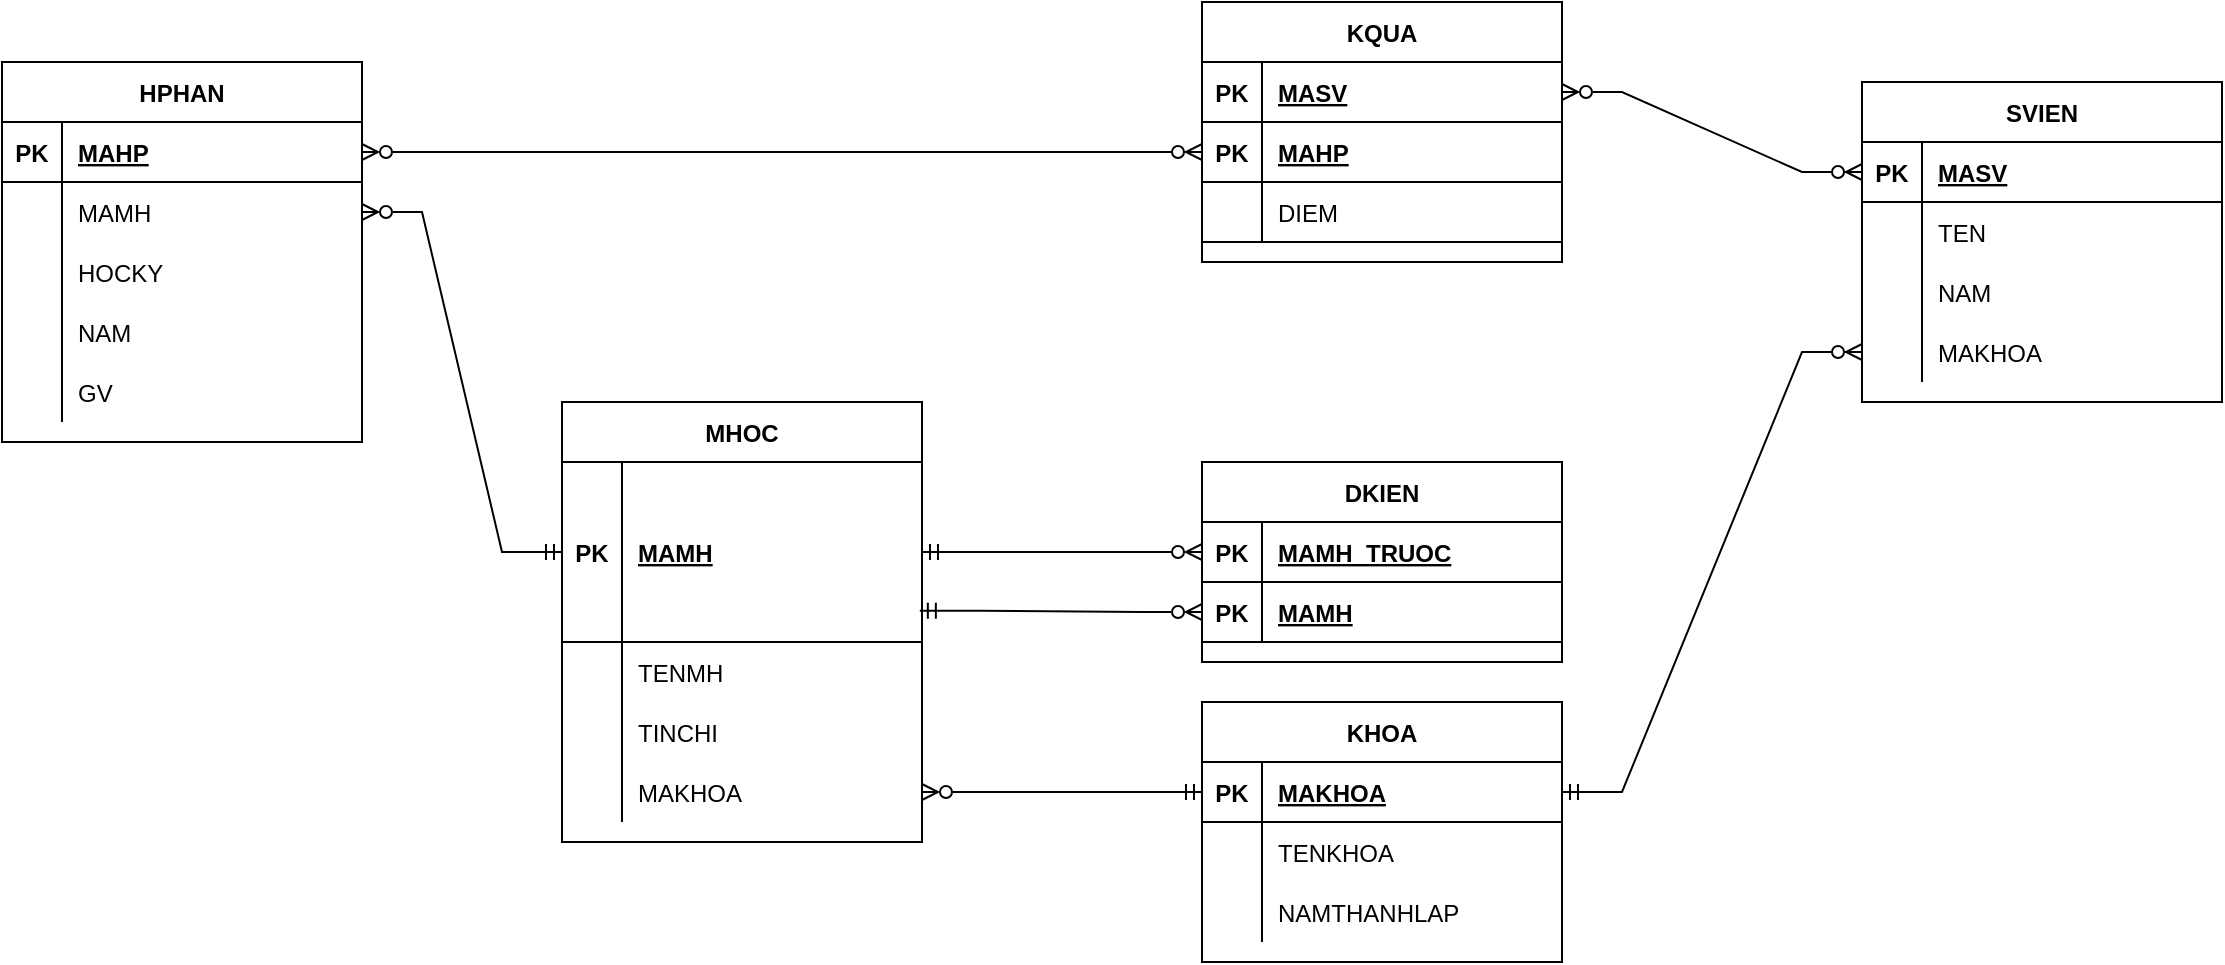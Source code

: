 <mxfile version="17.4.4" type="github">
  <diagram id="3wKXFClBHEb_Z4-eYHwS" name="Tables">
    <mxGraphModel dx="1573" dy="433" grid="1" gridSize="10" guides="1" tooltips="1" connect="1" arrows="1" fold="1" page="1" pageScale="1" pageWidth="850" pageHeight="1100" math="0" shadow="0">
      <root>
        <mxCell id="0" />
        <mxCell id="1" parent="0" />
        <mxCell id="ds_nkeg0VNag5vEEB2lQ-1" value="KHOA" style="shape=table;startSize=30;container=1;collapsible=1;childLayout=tableLayout;fixedRows=1;rowLines=0;fontStyle=1;align=center;resizeLast=1;" parent="1" vertex="1">
          <mxGeometry x="260" y="510" width="180" height="130" as="geometry" />
        </mxCell>
        <mxCell id="ds_nkeg0VNag5vEEB2lQ-2" value="" style="shape=tableRow;horizontal=0;startSize=0;swimlaneHead=0;swimlaneBody=0;fillColor=none;collapsible=0;dropTarget=0;points=[[0,0.5],[1,0.5]];portConstraint=eastwest;top=0;left=0;right=0;bottom=1;" parent="ds_nkeg0VNag5vEEB2lQ-1" vertex="1">
          <mxGeometry y="30" width="180" height="30" as="geometry" />
        </mxCell>
        <mxCell id="ds_nkeg0VNag5vEEB2lQ-3" value="PK" style="shape=partialRectangle;connectable=0;fillColor=none;top=0;left=0;bottom=0;right=0;fontStyle=1;overflow=hidden;" parent="ds_nkeg0VNag5vEEB2lQ-2" vertex="1">
          <mxGeometry width="30" height="30" as="geometry">
            <mxRectangle width="30" height="30" as="alternateBounds" />
          </mxGeometry>
        </mxCell>
        <mxCell id="ds_nkeg0VNag5vEEB2lQ-4" value="MAKHOA" style="shape=partialRectangle;connectable=0;fillColor=none;top=0;left=0;bottom=0;right=0;align=left;spacingLeft=6;fontStyle=5;overflow=hidden;" parent="ds_nkeg0VNag5vEEB2lQ-2" vertex="1">
          <mxGeometry x="30" width="150" height="30" as="geometry">
            <mxRectangle width="150" height="30" as="alternateBounds" />
          </mxGeometry>
        </mxCell>
        <mxCell id="ds_nkeg0VNag5vEEB2lQ-5" value="" style="shape=tableRow;horizontal=0;startSize=0;swimlaneHead=0;swimlaneBody=0;fillColor=none;collapsible=0;dropTarget=0;points=[[0,0.5],[1,0.5]];portConstraint=eastwest;top=0;left=0;right=0;bottom=0;" parent="ds_nkeg0VNag5vEEB2lQ-1" vertex="1">
          <mxGeometry y="60" width="180" height="30" as="geometry" />
        </mxCell>
        <mxCell id="ds_nkeg0VNag5vEEB2lQ-6" value="" style="shape=partialRectangle;connectable=0;fillColor=none;top=0;left=0;bottom=0;right=0;editable=1;overflow=hidden;" parent="ds_nkeg0VNag5vEEB2lQ-5" vertex="1">
          <mxGeometry width="30" height="30" as="geometry">
            <mxRectangle width="30" height="30" as="alternateBounds" />
          </mxGeometry>
        </mxCell>
        <mxCell id="ds_nkeg0VNag5vEEB2lQ-7" value="TENKHOA" style="shape=partialRectangle;connectable=0;fillColor=none;top=0;left=0;bottom=0;right=0;align=left;spacingLeft=6;overflow=hidden;" parent="ds_nkeg0VNag5vEEB2lQ-5" vertex="1">
          <mxGeometry x="30" width="150" height="30" as="geometry">
            <mxRectangle width="150" height="30" as="alternateBounds" />
          </mxGeometry>
        </mxCell>
        <mxCell id="ds_nkeg0VNag5vEEB2lQ-8" value="" style="shape=tableRow;horizontal=0;startSize=0;swimlaneHead=0;swimlaneBody=0;fillColor=none;collapsible=0;dropTarget=0;points=[[0,0.5],[1,0.5]];portConstraint=eastwest;top=0;left=0;right=0;bottom=0;" parent="ds_nkeg0VNag5vEEB2lQ-1" vertex="1">
          <mxGeometry y="90" width="180" height="30" as="geometry" />
        </mxCell>
        <mxCell id="ds_nkeg0VNag5vEEB2lQ-9" value="" style="shape=partialRectangle;connectable=0;fillColor=none;top=0;left=0;bottom=0;right=0;editable=1;overflow=hidden;" parent="ds_nkeg0VNag5vEEB2lQ-8" vertex="1">
          <mxGeometry width="30" height="30" as="geometry">
            <mxRectangle width="30" height="30" as="alternateBounds" />
          </mxGeometry>
        </mxCell>
        <mxCell id="ds_nkeg0VNag5vEEB2lQ-10" value="NAMTHANHLAP" style="shape=partialRectangle;connectable=0;fillColor=none;top=0;left=0;bottom=0;right=0;align=left;spacingLeft=6;overflow=hidden;" parent="ds_nkeg0VNag5vEEB2lQ-8" vertex="1">
          <mxGeometry x="30" width="150" height="30" as="geometry">
            <mxRectangle width="150" height="30" as="alternateBounds" />
          </mxGeometry>
        </mxCell>
        <mxCell id="ds_nkeg0VNag5vEEB2lQ-14" value="SVIEN" style="shape=table;startSize=30;container=1;collapsible=1;childLayout=tableLayout;fixedRows=1;rowLines=0;fontStyle=1;align=center;resizeLast=1;" parent="1" vertex="1">
          <mxGeometry x="590" y="200" width="180" height="160" as="geometry" />
        </mxCell>
        <mxCell id="ds_nkeg0VNag5vEEB2lQ-15" value="" style="shape=tableRow;horizontal=0;startSize=0;swimlaneHead=0;swimlaneBody=0;fillColor=none;collapsible=0;dropTarget=0;points=[[0,0.5],[1,0.5]];portConstraint=eastwest;top=0;left=0;right=0;bottom=1;" parent="ds_nkeg0VNag5vEEB2lQ-14" vertex="1">
          <mxGeometry y="30" width="180" height="30" as="geometry" />
        </mxCell>
        <mxCell id="ds_nkeg0VNag5vEEB2lQ-16" value="PK" style="shape=partialRectangle;connectable=0;fillColor=none;top=0;left=0;bottom=0;right=0;fontStyle=1;overflow=hidden;" parent="ds_nkeg0VNag5vEEB2lQ-15" vertex="1">
          <mxGeometry width="30" height="30" as="geometry">
            <mxRectangle width="30" height="30" as="alternateBounds" />
          </mxGeometry>
        </mxCell>
        <mxCell id="ds_nkeg0VNag5vEEB2lQ-17" value="MASV" style="shape=partialRectangle;connectable=0;fillColor=none;top=0;left=0;bottom=0;right=0;align=left;spacingLeft=6;fontStyle=5;overflow=hidden;" parent="ds_nkeg0VNag5vEEB2lQ-15" vertex="1">
          <mxGeometry x="30" width="150" height="30" as="geometry">
            <mxRectangle width="150" height="30" as="alternateBounds" />
          </mxGeometry>
        </mxCell>
        <mxCell id="ds_nkeg0VNag5vEEB2lQ-18" value="" style="shape=tableRow;horizontal=0;startSize=0;swimlaneHead=0;swimlaneBody=0;fillColor=none;collapsible=0;dropTarget=0;points=[[0,0.5],[1,0.5]];portConstraint=eastwest;top=0;left=0;right=0;bottom=0;" parent="ds_nkeg0VNag5vEEB2lQ-14" vertex="1">
          <mxGeometry y="60" width="180" height="30" as="geometry" />
        </mxCell>
        <mxCell id="ds_nkeg0VNag5vEEB2lQ-19" value="" style="shape=partialRectangle;connectable=0;fillColor=none;top=0;left=0;bottom=0;right=0;editable=1;overflow=hidden;" parent="ds_nkeg0VNag5vEEB2lQ-18" vertex="1">
          <mxGeometry width="30" height="30" as="geometry">
            <mxRectangle width="30" height="30" as="alternateBounds" />
          </mxGeometry>
        </mxCell>
        <mxCell id="ds_nkeg0VNag5vEEB2lQ-20" value="TEN" style="shape=partialRectangle;connectable=0;fillColor=none;top=0;left=0;bottom=0;right=0;align=left;spacingLeft=6;overflow=hidden;" parent="ds_nkeg0VNag5vEEB2lQ-18" vertex="1">
          <mxGeometry x="30" width="150" height="30" as="geometry">
            <mxRectangle width="150" height="30" as="alternateBounds" />
          </mxGeometry>
        </mxCell>
        <mxCell id="ds_nkeg0VNag5vEEB2lQ-21" value="" style="shape=tableRow;horizontal=0;startSize=0;swimlaneHead=0;swimlaneBody=0;fillColor=none;collapsible=0;dropTarget=0;points=[[0,0.5],[1,0.5]];portConstraint=eastwest;top=0;left=0;right=0;bottom=0;" parent="ds_nkeg0VNag5vEEB2lQ-14" vertex="1">
          <mxGeometry y="90" width="180" height="30" as="geometry" />
        </mxCell>
        <mxCell id="ds_nkeg0VNag5vEEB2lQ-22" value="" style="shape=partialRectangle;connectable=0;fillColor=none;top=0;left=0;bottom=0;right=0;editable=1;overflow=hidden;" parent="ds_nkeg0VNag5vEEB2lQ-21" vertex="1">
          <mxGeometry width="30" height="30" as="geometry">
            <mxRectangle width="30" height="30" as="alternateBounds" />
          </mxGeometry>
        </mxCell>
        <mxCell id="ds_nkeg0VNag5vEEB2lQ-23" value="NAM" style="shape=partialRectangle;connectable=0;fillColor=none;top=0;left=0;bottom=0;right=0;align=left;spacingLeft=6;overflow=hidden;" parent="ds_nkeg0VNag5vEEB2lQ-21" vertex="1">
          <mxGeometry x="30" width="150" height="30" as="geometry">
            <mxRectangle width="150" height="30" as="alternateBounds" />
          </mxGeometry>
        </mxCell>
        <mxCell id="ds_nkeg0VNag5vEEB2lQ-24" value="" style="shape=tableRow;horizontal=0;startSize=0;swimlaneHead=0;swimlaneBody=0;fillColor=none;collapsible=0;dropTarget=0;points=[[0,0.5],[1,0.5]];portConstraint=eastwest;top=0;left=0;right=0;bottom=0;" parent="ds_nkeg0VNag5vEEB2lQ-14" vertex="1">
          <mxGeometry y="120" width="180" height="30" as="geometry" />
        </mxCell>
        <mxCell id="ds_nkeg0VNag5vEEB2lQ-25" value="" style="shape=partialRectangle;connectable=0;fillColor=none;top=0;left=0;bottom=0;right=0;editable=1;overflow=hidden;" parent="ds_nkeg0VNag5vEEB2lQ-24" vertex="1">
          <mxGeometry width="30" height="30" as="geometry">
            <mxRectangle width="30" height="30" as="alternateBounds" />
          </mxGeometry>
        </mxCell>
        <mxCell id="ds_nkeg0VNag5vEEB2lQ-26" value="MAKHOA" style="shape=partialRectangle;connectable=0;fillColor=none;top=0;left=0;bottom=0;right=0;align=left;spacingLeft=6;overflow=hidden;" parent="ds_nkeg0VNag5vEEB2lQ-24" vertex="1">
          <mxGeometry x="30" width="150" height="30" as="geometry">
            <mxRectangle width="150" height="30" as="alternateBounds" />
          </mxGeometry>
        </mxCell>
        <mxCell id="ds_nkeg0VNag5vEEB2lQ-28" value="" style="edgeStyle=entityRelationEdgeStyle;fontSize=12;html=1;endArrow=ERzeroToMany;endFill=1;rounded=0;startArrow=ERmandOne;startFill=0;" parent="1" source="ds_nkeg0VNag5vEEB2lQ-2" target="ds_nkeg0VNag5vEEB2lQ-24" edge="1">
          <mxGeometry width="100" height="100" relative="1" as="geometry">
            <mxPoint x="250" y="380" as="sourcePoint" />
            <mxPoint x="350" y="280" as="targetPoint" />
          </mxGeometry>
        </mxCell>
        <mxCell id="ds_nkeg0VNag5vEEB2lQ-29" value="MHOC" style="shape=table;startSize=30;container=1;collapsible=1;childLayout=tableLayout;fixedRows=1;rowLines=0;fontStyle=1;align=center;resizeLast=1;" parent="1" vertex="1">
          <mxGeometry x="-60" y="360" width="180" height="220" as="geometry" />
        </mxCell>
        <mxCell id="ds_nkeg0VNag5vEEB2lQ-30" value="" style="shape=tableRow;horizontal=0;startSize=0;swimlaneHead=0;swimlaneBody=0;fillColor=none;collapsible=0;dropTarget=0;points=[[0,0.5],[1,0.5]];portConstraint=eastwest;top=0;left=0;right=0;bottom=1;" parent="ds_nkeg0VNag5vEEB2lQ-29" vertex="1">
          <mxGeometry y="30" width="180" height="90" as="geometry" />
        </mxCell>
        <mxCell id="ds_nkeg0VNag5vEEB2lQ-31" value="PK" style="shape=partialRectangle;connectable=0;fillColor=none;top=0;left=0;bottom=0;right=0;fontStyle=1;overflow=hidden;" parent="ds_nkeg0VNag5vEEB2lQ-30" vertex="1">
          <mxGeometry width="30" height="90" as="geometry">
            <mxRectangle width="30" height="90" as="alternateBounds" />
          </mxGeometry>
        </mxCell>
        <mxCell id="ds_nkeg0VNag5vEEB2lQ-32" value="MAMH" style="shape=partialRectangle;connectable=0;fillColor=none;top=0;left=0;bottom=0;right=0;align=left;spacingLeft=6;fontStyle=5;overflow=hidden;" parent="ds_nkeg0VNag5vEEB2lQ-30" vertex="1">
          <mxGeometry x="30" width="150" height="90" as="geometry">
            <mxRectangle width="150" height="90" as="alternateBounds" />
          </mxGeometry>
        </mxCell>
        <mxCell id="ds_nkeg0VNag5vEEB2lQ-33" value="" style="shape=tableRow;horizontal=0;startSize=0;swimlaneHead=0;swimlaneBody=0;fillColor=none;collapsible=0;dropTarget=0;points=[[0,0.5],[1,0.5]];portConstraint=eastwest;top=0;left=0;right=0;bottom=0;" parent="ds_nkeg0VNag5vEEB2lQ-29" vertex="1">
          <mxGeometry y="120" width="180" height="30" as="geometry" />
        </mxCell>
        <mxCell id="ds_nkeg0VNag5vEEB2lQ-34" value="" style="shape=partialRectangle;connectable=0;fillColor=none;top=0;left=0;bottom=0;right=0;editable=1;overflow=hidden;" parent="ds_nkeg0VNag5vEEB2lQ-33" vertex="1">
          <mxGeometry width="30" height="30" as="geometry">
            <mxRectangle width="30" height="30" as="alternateBounds" />
          </mxGeometry>
        </mxCell>
        <mxCell id="ds_nkeg0VNag5vEEB2lQ-35" value="TENMH" style="shape=partialRectangle;connectable=0;fillColor=none;top=0;left=0;bottom=0;right=0;align=left;spacingLeft=6;overflow=hidden;" parent="ds_nkeg0VNag5vEEB2lQ-33" vertex="1">
          <mxGeometry x="30" width="150" height="30" as="geometry">
            <mxRectangle width="150" height="30" as="alternateBounds" />
          </mxGeometry>
        </mxCell>
        <mxCell id="ds_nkeg0VNag5vEEB2lQ-36" value="" style="shape=tableRow;horizontal=0;startSize=0;swimlaneHead=0;swimlaneBody=0;fillColor=none;collapsible=0;dropTarget=0;points=[[0,0.5],[1,0.5]];portConstraint=eastwest;top=0;left=0;right=0;bottom=0;" parent="ds_nkeg0VNag5vEEB2lQ-29" vertex="1">
          <mxGeometry y="150" width="180" height="30" as="geometry" />
        </mxCell>
        <mxCell id="ds_nkeg0VNag5vEEB2lQ-37" value="" style="shape=partialRectangle;connectable=0;fillColor=none;top=0;left=0;bottom=0;right=0;editable=1;overflow=hidden;" parent="ds_nkeg0VNag5vEEB2lQ-36" vertex="1">
          <mxGeometry width="30" height="30" as="geometry">
            <mxRectangle width="30" height="30" as="alternateBounds" />
          </mxGeometry>
        </mxCell>
        <mxCell id="ds_nkeg0VNag5vEEB2lQ-38" value="TINCHI" style="shape=partialRectangle;connectable=0;fillColor=none;top=0;left=0;bottom=0;right=0;align=left;spacingLeft=6;overflow=hidden;" parent="ds_nkeg0VNag5vEEB2lQ-36" vertex="1">
          <mxGeometry x="30" width="150" height="30" as="geometry">
            <mxRectangle width="150" height="30" as="alternateBounds" />
          </mxGeometry>
        </mxCell>
        <mxCell id="ds_nkeg0VNag5vEEB2lQ-39" value="" style="shape=tableRow;horizontal=0;startSize=0;swimlaneHead=0;swimlaneBody=0;fillColor=none;collapsible=0;dropTarget=0;points=[[0,0.5],[1,0.5]];portConstraint=eastwest;top=0;left=0;right=0;bottom=0;" parent="ds_nkeg0VNag5vEEB2lQ-29" vertex="1">
          <mxGeometry y="180" width="180" height="30" as="geometry" />
        </mxCell>
        <mxCell id="ds_nkeg0VNag5vEEB2lQ-40" value="" style="shape=partialRectangle;connectable=0;fillColor=none;top=0;left=0;bottom=0;right=0;editable=1;overflow=hidden;" parent="ds_nkeg0VNag5vEEB2lQ-39" vertex="1">
          <mxGeometry width="30" height="30" as="geometry">
            <mxRectangle width="30" height="30" as="alternateBounds" />
          </mxGeometry>
        </mxCell>
        <mxCell id="ds_nkeg0VNag5vEEB2lQ-41" value="MAKHOA" style="shape=partialRectangle;connectable=0;fillColor=none;top=0;left=0;bottom=0;right=0;align=left;spacingLeft=6;overflow=hidden;" parent="ds_nkeg0VNag5vEEB2lQ-39" vertex="1">
          <mxGeometry x="30" width="150" height="30" as="geometry">
            <mxRectangle width="150" height="30" as="alternateBounds" />
          </mxGeometry>
        </mxCell>
        <mxCell id="ds_nkeg0VNag5vEEB2lQ-42" value="" style="edgeStyle=entityRelationEdgeStyle;fontSize=12;html=1;endArrow=ERmandOne;endFill=0;rounded=0;startArrow=ERzeroToMany;startFill=0;" parent="1" source="ds_nkeg0VNag5vEEB2lQ-39" target="ds_nkeg0VNag5vEEB2lQ-2" edge="1">
          <mxGeometry width="100" height="100" relative="1" as="geometry">
            <mxPoint x="180" y="320" as="sourcePoint" />
            <mxPoint x="330" y="450" as="targetPoint" />
          </mxGeometry>
        </mxCell>
        <mxCell id="ds_nkeg0VNag5vEEB2lQ-43" value="DKIEN" style="shape=table;startSize=30;container=1;collapsible=1;childLayout=tableLayout;fixedRows=1;rowLines=0;fontStyle=1;align=center;resizeLast=1;" parent="1" vertex="1">
          <mxGeometry x="260" y="390" width="180" height="100" as="geometry">
            <mxRectangle x="220" y="400" width="70" height="30" as="alternateBounds" />
          </mxGeometry>
        </mxCell>
        <mxCell id="ds_nkeg0VNag5vEEB2lQ-44" value="" style="shape=tableRow;horizontal=0;startSize=0;swimlaneHead=0;swimlaneBody=0;fillColor=none;collapsible=0;dropTarget=0;points=[[0,0.5],[1,0.5]];portConstraint=eastwest;top=0;left=0;right=0;bottom=1;" parent="ds_nkeg0VNag5vEEB2lQ-43" vertex="1">
          <mxGeometry y="30" width="180" height="30" as="geometry" />
        </mxCell>
        <mxCell id="ds_nkeg0VNag5vEEB2lQ-45" value="PK" style="shape=partialRectangle;connectable=0;fillColor=none;top=0;left=0;bottom=0;right=0;fontStyle=1;overflow=hidden;" parent="ds_nkeg0VNag5vEEB2lQ-44" vertex="1">
          <mxGeometry width="30" height="30" as="geometry">
            <mxRectangle width="30" height="30" as="alternateBounds" />
          </mxGeometry>
        </mxCell>
        <mxCell id="ds_nkeg0VNag5vEEB2lQ-46" value="MAMH_TRUOC" style="shape=partialRectangle;connectable=0;fillColor=none;top=0;left=0;bottom=0;right=0;align=left;spacingLeft=6;fontStyle=5;overflow=hidden;" parent="ds_nkeg0VNag5vEEB2lQ-44" vertex="1">
          <mxGeometry x="30" width="150" height="30" as="geometry">
            <mxRectangle width="150" height="30" as="alternateBounds" />
          </mxGeometry>
        </mxCell>
        <mxCell id="ds_nkeg0VNag5vEEB2lQ-56" style="shape=tableRow;horizontal=0;startSize=0;swimlaneHead=0;swimlaneBody=0;fillColor=none;collapsible=0;dropTarget=0;points=[[0,0.5],[1,0.5]];portConstraint=eastwest;top=0;left=0;right=0;bottom=1;" parent="ds_nkeg0VNag5vEEB2lQ-43" vertex="1">
          <mxGeometry y="60" width="180" height="30" as="geometry" />
        </mxCell>
        <mxCell id="ds_nkeg0VNag5vEEB2lQ-57" value="PK" style="shape=partialRectangle;connectable=0;fillColor=none;top=0;left=0;bottom=0;right=0;fontStyle=1;overflow=hidden;" parent="ds_nkeg0VNag5vEEB2lQ-56" vertex="1">
          <mxGeometry width="30" height="30" as="geometry">
            <mxRectangle width="30" height="30" as="alternateBounds" />
          </mxGeometry>
        </mxCell>
        <mxCell id="ds_nkeg0VNag5vEEB2lQ-58" value="MAMH" style="shape=partialRectangle;connectable=0;fillColor=none;top=0;left=0;bottom=0;right=0;align=left;spacingLeft=6;fontStyle=5;overflow=hidden;" parent="ds_nkeg0VNag5vEEB2lQ-56" vertex="1">
          <mxGeometry x="30" width="150" height="30" as="geometry">
            <mxRectangle width="150" height="30" as="alternateBounds" />
          </mxGeometry>
        </mxCell>
        <mxCell id="ds_nkeg0VNag5vEEB2lQ-59" value="" style="edgeStyle=entityRelationEdgeStyle;fontSize=12;html=1;endArrow=ERzeroToMany;endFill=0;rounded=0;startArrow=ERmandOne;startFill=0;" parent="1" source="ds_nkeg0VNag5vEEB2lQ-30" target="ds_nkeg0VNag5vEEB2lQ-44" edge="1">
          <mxGeometry width="100" height="100" relative="1" as="geometry">
            <mxPoint x="130" y="505" as="sourcePoint" />
            <mxPoint x="230" y="255" as="targetPoint" />
          </mxGeometry>
        </mxCell>
        <mxCell id="ds_nkeg0VNag5vEEB2lQ-60" value="" style="edgeStyle=entityRelationEdgeStyle;fontSize=12;html=1;endArrow=ERzeroToMany;endFill=0;rounded=0;startArrow=ERmandOne;startFill=0;exitX=0.994;exitY=0.826;exitDx=0;exitDy=0;exitPerimeter=0;" parent="1" source="ds_nkeg0VNag5vEEB2lQ-30" target="ds_nkeg0VNag5vEEB2lQ-56" edge="1">
          <mxGeometry width="100" height="100" relative="1" as="geometry">
            <mxPoint x="130" y="390" as="sourcePoint" />
            <mxPoint x="260" y="475" as="targetPoint" />
          </mxGeometry>
        </mxCell>
        <mxCell id="ds_nkeg0VNag5vEEB2lQ-62" value="HPHAN" style="shape=table;startSize=30;container=1;collapsible=1;childLayout=tableLayout;fixedRows=1;rowLines=0;fontStyle=1;align=center;resizeLast=1;" parent="1" vertex="1">
          <mxGeometry x="-340" y="190" width="180" height="190" as="geometry" />
        </mxCell>
        <mxCell id="ds_nkeg0VNag5vEEB2lQ-63" value="" style="shape=tableRow;horizontal=0;startSize=0;swimlaneHead=0;swimlaneBody=0;fillColor=none;collapsible=0;dropTarget=0;points=[[0,0.5],[1,0.5]];portConstraint=eastwest;top=0;left=0;right=0;bottom=1;" parent="ds_nkeg0VNag5vEEB2lQ-62" vertex="1">
          <mxGeometry y="30" width="180" height="30" as="geometry" />
        </mxCell>
        <mxCell id="ds_nkeg0VNag5vEEB2lQ-64" value="PK" style="shape=partialRectangle;connectable=0;fillColor=none;top=0;left=0;bottom=0;right=0;fontStyle=1;overflow=hidden;" parent="ds_nkeg0VNag5vEEB2lQ-63" vertex="1">
          <mxGeometry width="30" height="30" as="geometry">
            <mxRectangle width="30" height="30" as="alternateBounds" />
          </mxGeometry>
        </mxCell>
        <mxCell id="ds_nkeg0VNag5vEEB2lQ-65" value="MAHP" style="shape=partialRectangle;connectable=0;fillColor=none;top=0;left=0;bottom=0;right=0;align=left;spacingLeft=6;fontStyle=5;overflow=hidden;" parent="ds_nkeg0VNag5vEEB2lQ-63" vertex="1">
          <mxGeometry x="30" width="150" height="30" as="geometry">
            <mxRectangle width="150" height="30" as="alternateBounds" />
          </mxGeometry>
        </mxCell>
        <mxCell id="ds_nkeg0VNag5vEEB2lQ-66" value="" style="shape=tableRow;horizontal=0;startSize=0;swimlaneHead=0;swimlaneBody=0;fillColor=none;collapsible=0;dropTarget=0;points=[[0,0.5],[1,0.5]];portConstraint=eastwest;top=0;left=0;right=0;bottom=0;" parent="ds_nkeg0VNag5vEEB2lQ-62" vertex="1">
          <mxGeometry y="60" width="180" height="30" as="geometry" />
        </mxCell>
        <mxCell id="ds_nkeg0VNag5vEEB2lQ-67" value="" style="shape=partialRectangle;connectable=0;fillColor=none;top=0;left=0;bottom=0;right=0;editable=1;overflow=hidden;" parent="ds_nkeg0VNag5vEEB2lQ-66" vertex="1">
          <mxGeometry width="30" height="30" as="geometry">
            <mxRectangle width="30" height="30" as="alternateBounds" />
          </mxGeometry>
        </mxCell>
        <mxCell id="ds_nkeg0VNag5vEEB2lQ-68" value="MAMH" style="shape=partialRectangle;connectable=0;fillColor=none;top=0;left=0;bottom=0;right=0;align=left;spacingLeft=6;overflow=hidden;" parent="ds_nkeg0VNag5vEEB2lQ-66" vertex="1">
          <mxGeometry x="30" width="150" height="30" as="geometry">
            <mxRectangle width="150" height="30" as="alternateBounds" />
          </mxGeometry>
        </mxCell>
        <mxCell id="ds_nkeg0VNag5vEEB2lQ-69" value="" style="shape=tableRow;horizontal=0;startSize=0;swimlaneHead=0;swimlaneBody=0;fillColor=none;collapsible=0;dropTarget=0;points=[[0,0.5],[1,0.5]];portConstraint=eastwest;top=0;left=0;right=0;bottom=0;" parent="ds_nkeg0VNag5vEEB2lQ-62" vertex="1">
          <mxGeometry y="90" width="180" height="30" as="geometry" />
        </mxCell>
        <mxCell id="ds_nkeg0VNag5vEEB2lQ-70" value="" style="shape=partialRectangle;connectable=0;fillColor=none;top=0;left=0;bottom=0;right=0;editable=1;overflow=hidden;" parent="ds_nkeg0VNag5vEEB2lQ-69" vertex="1">
          <mxGeometry width="30" height="30" as="geometry">
            <mxRectangle width="30" height="30" as="alternateBounds" />
          </mxGeometry>
        </mxCell>
        <mxCell id="ds_nkeg0VNag5vEEB2lQ-71" value="HOCKY" style="shape=partialRectangle;connectable=0;fillColor=none;top=0;left=0;bottom=0;right=0;align=left;spacingLeft=6;overflow=hidden;" parent="ds_nkeg0VNag5vEEB2lQ-69" vertex="1">
          <mxGeometry x="30" width="150" height="30" as="geometry">
            <mxRectangle width="150" height="30" as="alternateBounds" />
          </mxGeometry>
        </mxCell>
        <mxCell id="ds_nkeg0VNag5vEEB2lQ-72" value="" style="shape=tableRow;horizontal=0;startSize=0;swimlaneHead=0;swimlaneBody=0;fillColor=none;collapsible=0;dropTarget=0;points=[[0,0.5],[1,0.5]];portConstraint=eastwest;top=0;left=0;right=0;bottom=0;" parent="ds_nkeg0VNag5vEEB2lQ-62" vertex="1">
          <mxGeometry y="120" width="180" height="30" as="geometry" />
        </mxCell>
        <mxCell id="ds_nkeg0VNag5vEEB2lQ-73" value="" style="shape=partialRectangle;connectable=0;fillColor=none;top=0;left=0;bottom=0;right=0;editable=1;overflow=hidden;" parent="ds_nkeg0VNag5vEEB2lQ-72" vertex="1">
          <mxGeometry width="30" height="30" as="geometry">
            <mxRectangle width="30" height="30" as="alternateBounds" />
          </mxGeometry>
        </mxCell>
        <mxCell id="ds_nkeg0VNag5vEEB2lQ-74" value="NAM" style="shape=partialRectangle;connectable=0;fillColor=none;top=0;left=0;bottom=0;right=0;align=left;spacingLeft=6;overflow=hidden;" parent="ds_nkeg0VNag5vEEB2lQ-72" vertex="1">
          <mxGeometry x="30" width="150" height="30" as="geometry">
            <mxRectangle width="150" height="30" as="alternateBounds" />
          </mxGeometry>
        </mxCell>
        <mxCell id="ds_nkeg0VNag5vEEB2lQ-75" style="shape=tableRow;horizontal=0;startSize=0;swimlaneHead=0;swimlaneBody=0;fillColor=none;collapsible=0;dropTarget=0;points=[[0,0.5],[1,0.5]];portConstraint=eastwest;top=0;left=0;right=0;bottom=0;" parent="ds_nkeg0VNag5vEEB2lQ-62" vertex="1">
          <mxGeometry y="150" width="180" height="30" as="geometry" />
        </mxCell>
        <mxCell id="ds_nkeg0VNag5vEEB2lQ-76" style="shape=partialRectangle;connectable=0;fillColor=none;top=0;left=0;bottom=0;right=0;editable=1;overflow=hidden;" parent="ds_nkeg0VNag5vEEB2lQ-75" vertex="1">
          <mxGeometry width="30" height="30" as="geometry">
            <mxRectangle width="30" height="30" as="alternateBounds" />
          </mxGeometry>
        </mxCell>
        <mxCell id="ds_nkeg0VNag5vEEB2lQ-77" value="GV" style="shape=partialRectangle;connectable=0;fillColor=none;top=0;left=0;bottom=0;right=0;align=left;spacingLeft=6;overflow=hidden;" parent="ds_nkeg0VNag5vEEB2lQ-75" vertex="1">
          <mxGeometry x="30" width="150" height="30" as="geometry">
            <mxRectangle width="150" height="30" as="alternateBounds" />
          </mxGeometry>
        </mxCell>
        <mxCell id="ds_nkeg0VNag5vEEB2lQ-78" value="" style="edgeStyle=entityRelationEdgeStyle;fontSize=12;html=1;endArrow=ERmandOne;endFill=0;rounded=0;startArrow=ERzeroToMany;startFill=0;" parent="1" source="ds_nkeg0VNag5vEEB2lQ-66" target="ds_nkeg0VNag5vEEB2lQ-30" edge="1">
          <mxGeometry width="100" height="100" relative="1" as="geometry">
            <mxPoint x="-160" y="590" as="sourcePoint" />
            <mxPoint x="-60" y="340" as="targetPoint" />
          </mxGeometry>
        </mxCell>
        <mxCell id="ds_nkeg0VNag5vEEB2lQ-92" value="KQUA" style="shape=table;startSize=30;container=1;collapsible=1;childLayout=tableLayout;fixedRows=1;rowLines=0;fontStyle=1;align=center;resizeLast=1;" parent="1" vertex="1">
          <mxGeometry x="260" y="160" width="180" height="130" as="geometry">
            <mxRectangle x="220" y="400" width="70" height="30" as="alternateBounds" />
          </mxGeometry>
        </mxCell>
        <mxCell id="ds_nkeg0VNag5vEEB2lQ-93" value="" style="shape=tableRow;horizontal=0;startSize=0;swimlaneHead=0;swimlaneBody=0;fillColor=none;collapsible=0;dropTarget=0;points=[[0,0.5],[1,0.5]];portConstraint=eastwest;top=0;left=0;right=0;bottom=1;" parent="ds_nkeg0VNag5vEEB2lQ-92" vertex="1">
          <mxGeometry y="30" width="180" height="30" as="geometry" />
        </mxCell>
        <mxCell id="ds_nkeg0VNag5vEEB2lQ-94" value="PK" style="shape=partialRectangle;connectable=0;fillColor=none;top=0;left=0;bottom=0;right=0;fontStyle=1;overflow=hidden;" parent="ds_nkeg0VNag5vEEB2lQ-93" vertex="1">
          <mxGeometry width="30" height="30" as="geometry">
            <mxRectangle width="30" height="30" as="alternateBounds" />
          </mxGeometry>
        </mxCell>
        <mxCell id="ds_nkeg0VNag5vEEB2lQ-95" value="MASV" style="shape=partialRectangle;connectable=0;fillColor=none;top=0;left=0;bottom=0;right=0;align=left;spacingLeft=6;fontStyle=5;overflow=hidden;" parent="ds_nkeg0VNag5vEEB2lQ-93" vertex="1">
          <mxGeometry x="30" width="150" height="30" as="geometry">
            <mxRectangle width="150" height="30" as="alternateBounds" />
          </mxGeometry>
        </mxCell>
        <mxCell id="ds_nkeg0VNag5vEEB2lQ-96" style="shape=tableRow;horizontal=0;startSize=0;swimlaneHead=0;swimlaneBody=0;fillColor=none;collapsible=0;dropTarget=0;points=[[0,0.5],[1,0.5]];portConstraint=eastwest;top=0;left=0;right=0;bottom=1;" parent="ds_nkeg0VNag5vEEB2lQ-92" vertex="1">
          <mxGeometry y="60" width="180" height="30" as="geometry" />
        </mxCell>
        <mxCell id="ds_nkeg0VNag5vEEB2lQ-97" value="PK" style="shape=partialRectangle;connectable=0;fillColor=none;top=0;left=0;bottom=0;right=0;fontStyle=1;overflow=hidden;" parent="ds_nkeg0VNag5vEEB2lQ-96" vertex="1">
          <mxGeometry width="30" height="30" as="geometry">
            <mxRectangle width="30" height="30" as="alternateBounds" />
          </mxGeometry>
        </mxCell>
        <mxCell id="ds_nkeg0VNag5vEEB2lQ-98" value="MAHP" style="shape=partialRectangle;connectable=0;fillColor=none;top=0;left=0;bottom=0;right=0;align=left;spacingLeft=6;fontStyle=5;overflow=hidden;" parent="ds_nkeg0VNag5vEEB2lQ-96" vertex="1">
          <mxGeometry x="30" width="150" height="30" as="geometry">
            <mxRectangle width="150" height="30" as="alternateBounds" />
          </mxGeometry>
        </mxCell>
        <mxCell id="ds_nkeg0VNag5vEEB2lQ-108" style="shape=tableRow;horizontal=0;startSize=0;swimlaneHead=0;swimlaneBody=0;fillColor=none;collapsible=0;dropTarget=0;points=[[0,0.5],[1,0.5]];portConstraint=eastwest;top=0;left=0;right=0;bottom=1;swimlaneLine=1;" parent="ds_nkeg0VNag5vEEB2lQ-92" vertex="1">
          <mxGeometry y="90" width="180" height="30" as="geometry" />
        </mxCell>
        <mxCell id="ds_nkeg0VNag5vEEB2lQ-109" style="shape=partialRectangle;connectable=0;fillColor=none;top=0;left=0;bottom=0;right=0;fontStyle=1;overflow=hidden;" parent="ds_nkeg0VNag5vEEB2lQ-108" vertex="1">
          <mxGeometry width="30" height="30" as="geometry">
            <mxRectangle width="30" height="30" as="alternateBounds" />
          </mxGeometry>
        </mxCell>
        <mxCell id="ds_nkeg0VNag5vEEB2lQ-110" value="DIEM" style="shape=partialRectangle;connectable=0;fillColor=none;top=0;left=0;bottom=0;right=0;align=left;spacingLeft=6;fontStyle=0;overflow=hidden;" parent="ds_nkeg0VNag5vEEB2lQ-108" vertex="1">
          <mxGeometry x="30" width="150" height="30" as="geometry">
            <mxRectangle width="150" height="30" as="alternateBounds" />
          </mxGeometry>
        </mxCell>
        <mxCell id="ds_nkeg0VNag5vEEB2lQ-111" value="" style="edgeStyle=entityRelationEdgeStyle;fontSize=12;html=1;endArrow=ERzeroToMany;endFill=1;rounded=0;startArrow=ERzeroToMany;startFill=0;" parent="1" source="ds_nkeg0VNag5vEEB2lQ-93" target="ds_nkeg0VNag5vEEB2lQ-15" edge="1">
          <mxGeometry width="100" height="100" relative="1" as="geometry">
            <mxPoint x="400" y="630" as="sourcePoint" />
            <mxPoint x="480" y="720" as="targetPoint" />
          </mxGeometry>
        </mxCell>
        <mxCell id="ds_nkeg0VNag5vEEB2lQ-115" value="" style="edgeStyle=entityRelationEdgeStyle;fontSize=12;html=1;endArrow=ERzeroToMany;endFill=1;rounded=0;startArrow=ERzeroToMany;startFill=0;" parent="1" source="ds_nkeg0VNag5vEEB2lQ-63" target="ds_nkeg0VNag5vEEB2lQ-96" edge="1">
          <mxGeometry width="100" height="100" relative="1" as="geometry">
            <mxPoint x="-20" y="65" as="sourcePoint" />
            <mxPoint x="170" y="255" as="targetPoint" />
          </mxGeometry>
        </mxCell>
      </root>
    </mxGraphModel>
  </diagram>
</mxfile>
